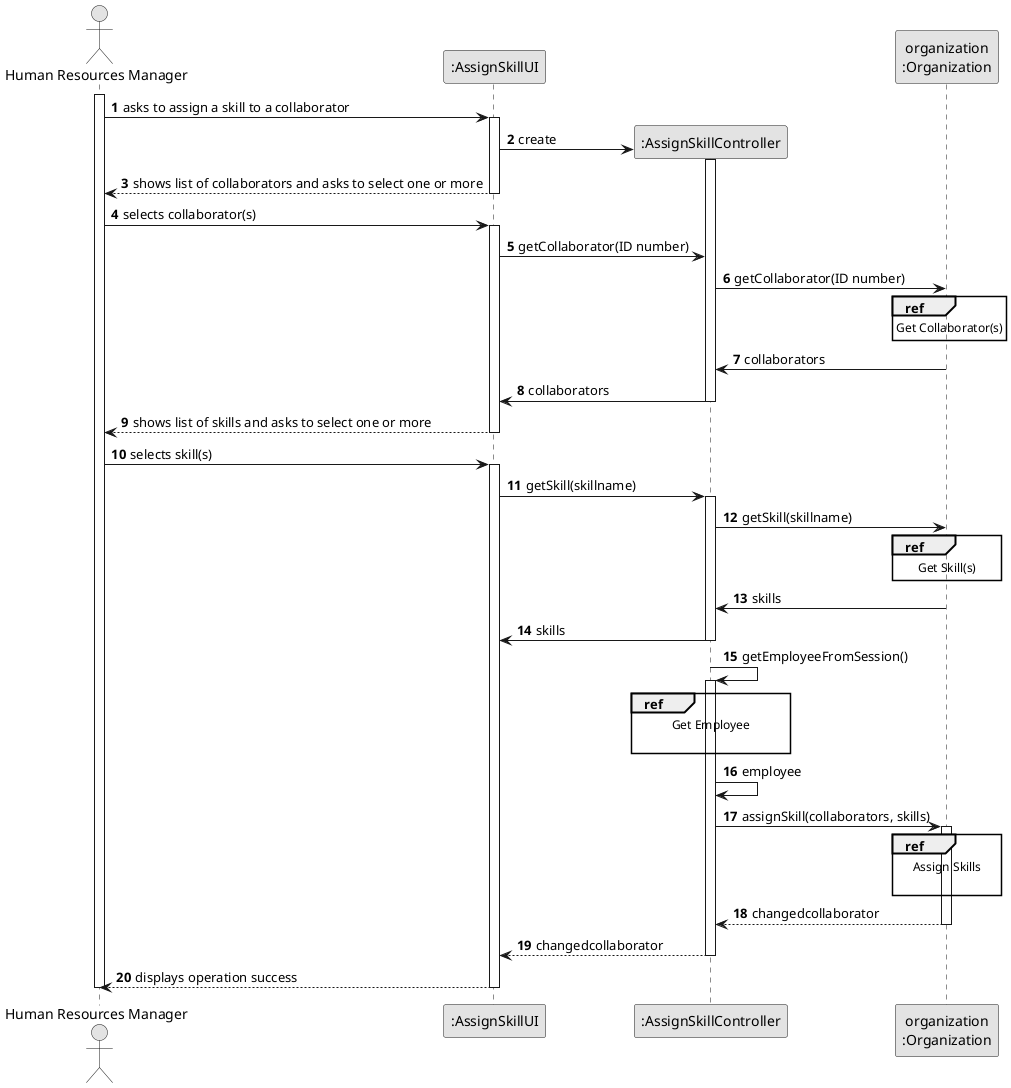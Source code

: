 @startuml
skinparam monochrome true
skinparam packageStyle rectangle
skinparam shadowing false

autonumber

'hide footbox
actor "Human Resources Manager" as ADM
participant ":AssignSkillUI" as UI
participant ":AssignSkillController" as CTRL
participant "organization\n:Organization" as ORG

activate ADM

    ADM -> UI : asks to assign a skill to a collaborator

    activate UI

        UI -> CTRL** : create

        activate CTRL

        UI --> ADM : shows list of collaborators and asks to select one or more
    deactivate UI

    ADM -> UI : selects collaborator(s)
    activate UI

        UI -> CTRL : getCollaborator(ID number)


        CTRL -> ORG : getCollaborator(ID number)


        ref over ORG
        Get Collaborator(s)
        end

        ORG -> CTRL : collaborators



        CTRL -> UI : collaborators
        deactivate CTRL

        UI --> ADM : shows list of skills and asks to select one or more
    deactivate UI

    ADM -> UI : selects skill(s)
    activate UI

        UI -> CTRL : getSkill(skillname)
        activate CTRL

        CTRL -> ORG : getSkill(skillname)

        ref over ORG
        Get Skill(s)
        end

        ORG -> CTRL : skills



        CTRL -> UI : skills
        deactivate CTRL


            CTRL -> CTRL : getEmployeeFromSession()
            activate CTRL

                ref over CTRL
                    Get Employee

                end ref
                CTRL -> CTRL : employee


            CTRL -> ORG: assignSkill(collaborators, skills)
            activate ORG

                ref over ORG
                    Assign Skills

                end

                ORG --> CTRL : changedcollaborator
            deactivate ORG

            CTRL --> UI: changedcollaborator
            deactivate CTRL
            UI --> ADM: displays operation success
    deactivate UI

deactivate ADM

@enduml